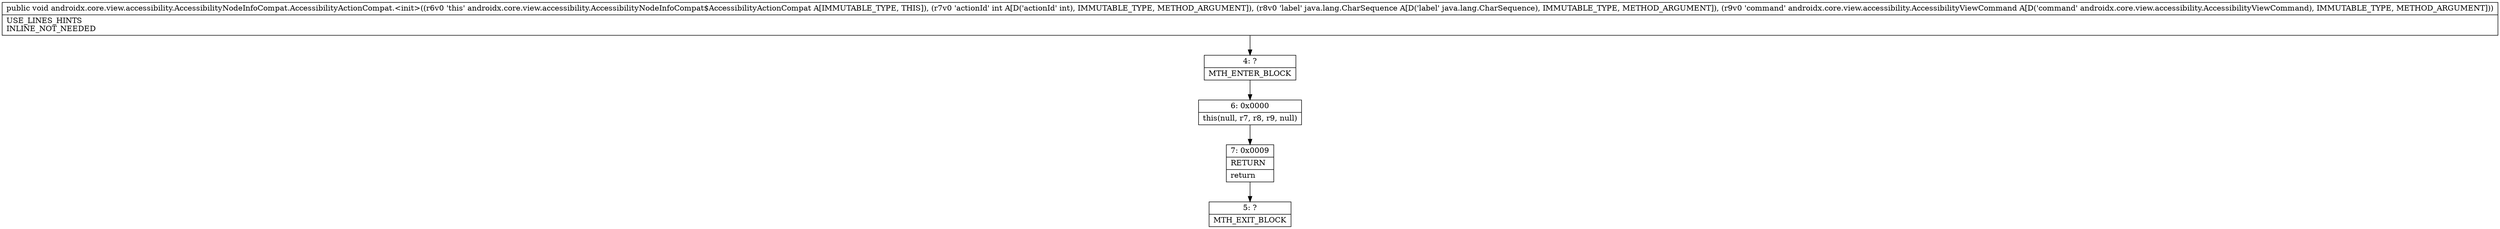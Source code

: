 digraph "CFG forandroidx.core.view.accessibility.AccessibilityNodeInfoCompat.AccessibilityActionCompat.\<init\>(ILjava\/lang\/CharSequence;Landroidx\/core\/view\/accessibility\/AccessibilityViewCommand;)V" {
Node_4 [shape=record,label="{4\:\ ?|MTH_ENTER_BLOCK\l}"];
Node_6 [shape=record,label="{6\:\ 0x0000|this(null, r7, r8, r9, null)\l}"];
Node_7 [shape=record,label="{7\:\ 0x0009|RETURN\l|return\l}"];
Node_5 [shape=record,label="{5\:\ ?|MTH_EXIT_BLOCK\l}"];
MethodNode[shape=record,label="{public void androidx.core.view.accessibility.AccessibilityNodeInfoCompat.AccessibilityActionCompat.\<init\>((r6v0 'this' androidx.core.view.accessibility.AccessibilityNodeInfoCompat$AccessibilityActionCompat A[IMMUTABLE_TYPE, THIS]), (r7v0 'actionId' int A[D('actionId' int), IMMUTABLE_TYPE, METHOD_ARGUMENT]), (r8v0 'label' java.lang.CharSequence A[D('label' java.lang.CharSequence), IMMUTABLE_TYPE, METHOD_ARGUMENT]), (r9v0 'command' androidx.core.view.accessibility.AccessibilityViewCommand A[D('command' androidx.core.view.accessibility.AccessibilityViewCommand), IMMUTABLE_TYPE, METHOD_ARGUMENT]))  | USE_LINES_HINTS\lINLINE_NOT_NEEDED\l}"];
MethodNode -> Node_4;Node_4 -> Node_6;
Node_6 -> Node_7;
Node_7 -> Node_5;
}

